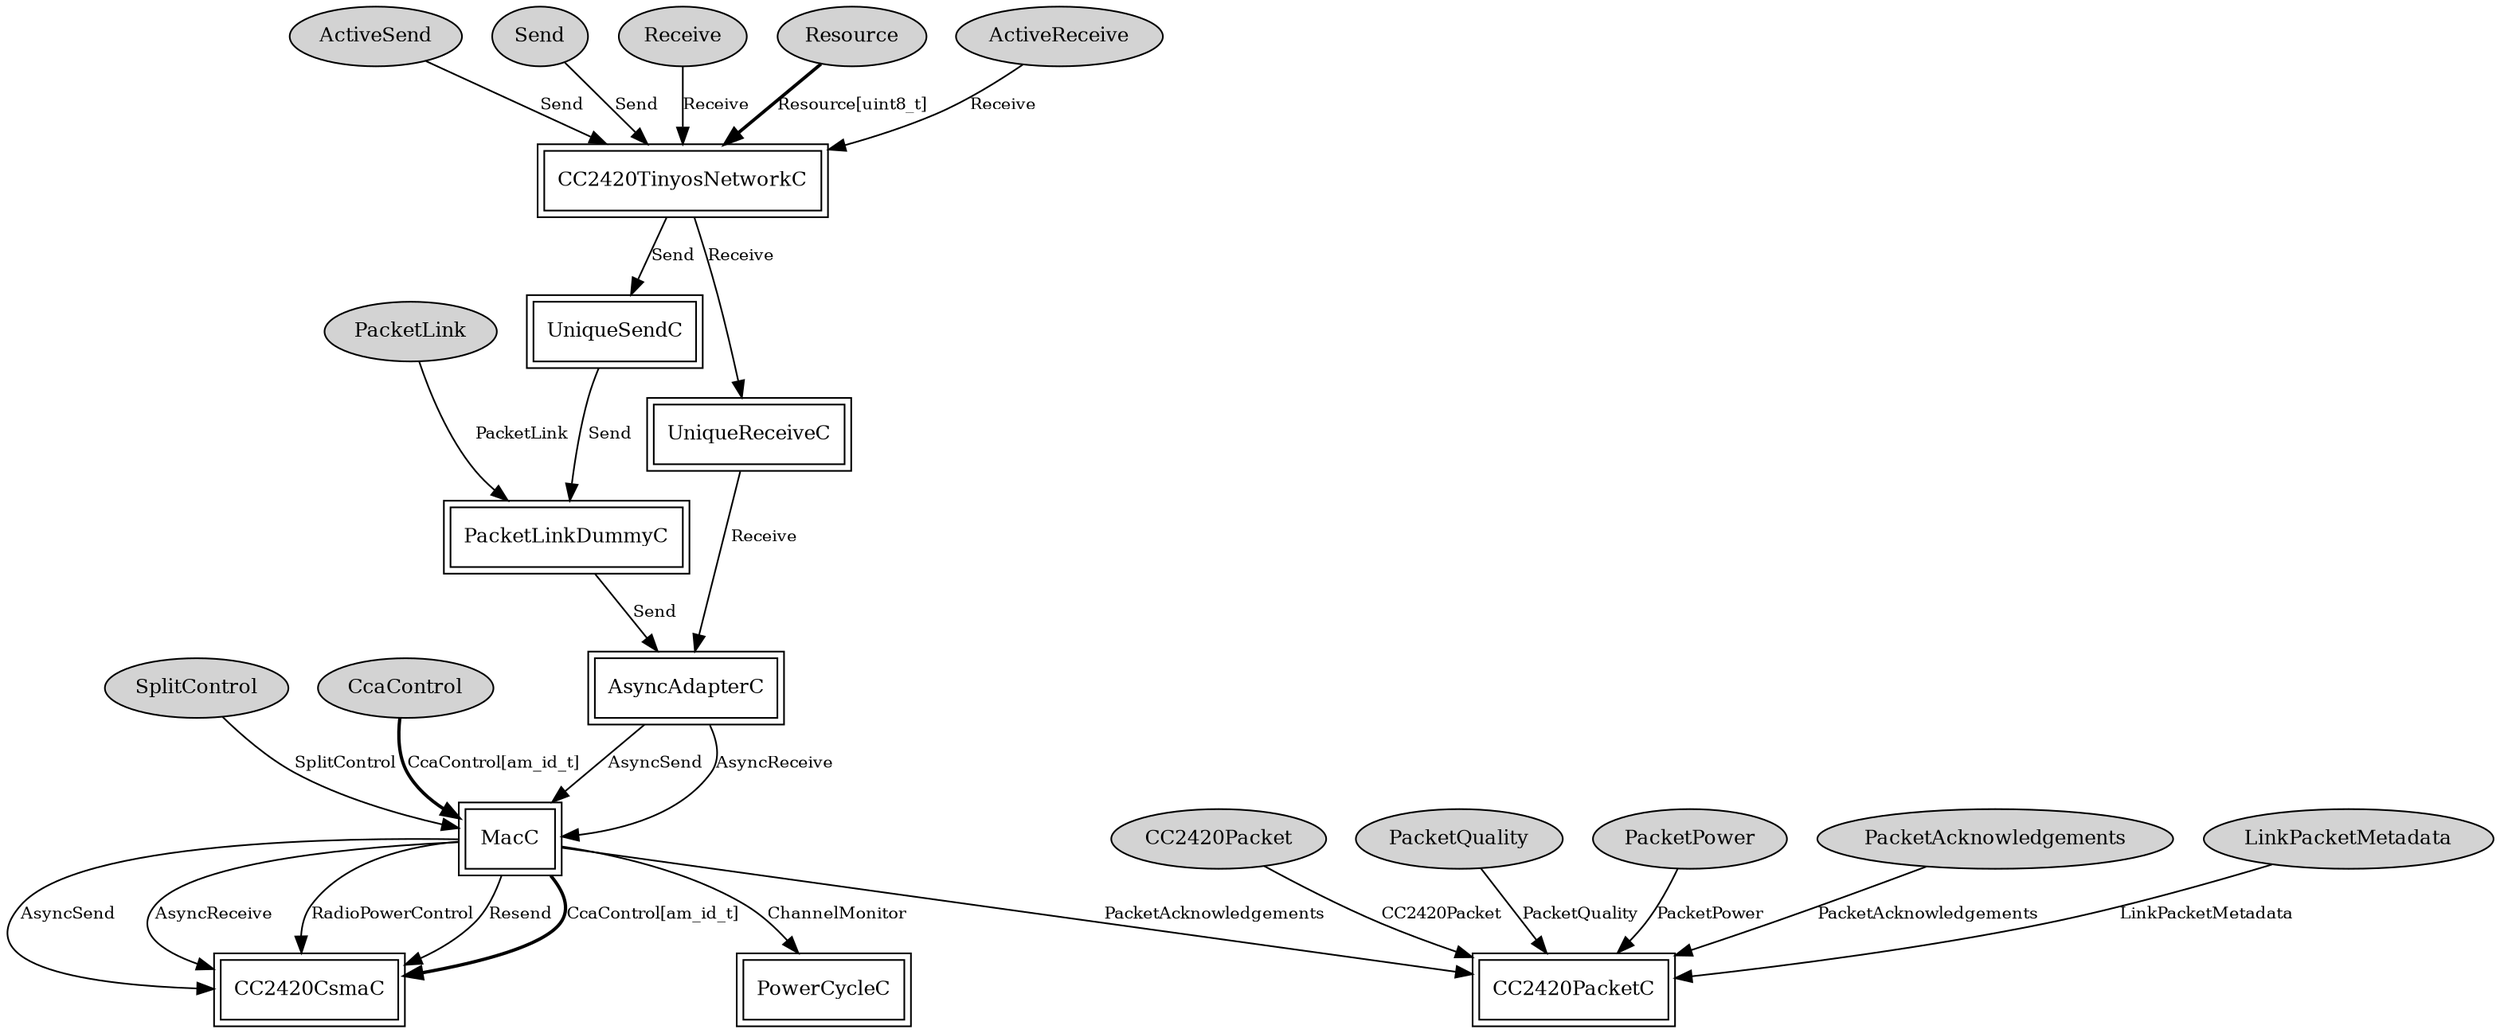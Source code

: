 digraph "CC2420RadioC" {
  n0x2b7f5c1103c8 [shape=ellipse, style=filled, label="SplitControl", fontsize=12];
  "MacC" [fontsize=12, shape=box,peripheries=2, URL="../chtml/MacC.html"];
  n0x2b7f5c10c678 [shape=ellipse, style=filled, label="CC2420Packet", fontsize=12];
  "CC2420PacketC" [fontsize=12, shape=box,peripheries=2, URL="../chtml/CC2420PacketC.html"];
  n0x2b7f5c10d340 [shape=ellipse, style=filled, label="ActiveSend", fontsize=12];
  "CC2420TinyosNetworkC" [fontsize=12, shape=box,peripheries=2, URL="../chtml/tos.chips.cc2420.lowpan.CC2420TinyosNetworkC.html"];
  n0x2b7f5c10e020 [shape=ellipse, style=filled, label="Send", fontsize=12];
  "CC2420TinyosNetworkC" [fontsize=12, shape=box,peripheries=2, URL="../chtml/tos.chips.cc2420.lowpan.CC2420TinyosNetworkC.html"];
  n0x2b7f5c107ae8 [shape=ellipse, style=filled, label="CcaControl", fontsize=12];
  "MacC" [fontsize=12, shape=box,peripheries=2, URL="../chtml/MacC.html"];
  n0x2b7f5c10ec20 [shape=ellipse, style=filled, label="Receive", fontsize=12];
  "CC2420TinyosNetworkC" [fontsize=12, shape=box,peripheries=2, URL="../chtml/tos.chips.cc2420.lowpan.CC2420TinyosNetworkC.html"];
  n0x2b7f5c1080c0 [shape=ellipse, style=filled, label="PacketQuality", fontsize=12];
  "CC2420PacketC" [fontsize=12, shape=box,peripheries=2, URL="../chtml/CC2420PacketC.html"];
  n0x2b7f5c1086c8 [shape=ellipse, style=filled, label="PacketPower", fontsize=12];
  "CC2420PacketC" [fontsize=12, shape=box,peripheries=2, URL="../chtml/CC2420PacketC.html"];
  n0x2b7f5c10b4d0 [shape=ellipse, style=filled, label="PacketAcknowledgements", fontsize=12];
  "CC2420PacketC" [fontsize=12, shape=box,peripheries=2, URL="../chtml/CC2420PacketC.html"];
  n0x2b7f5c10f408 [shape=ellipse, style=filled, label="Resource", fontsize=12];
  "CC2420TinyosNetworkC" [fontsize=12, shape=box,peripheries=2, URL="../chtml/tos.chips.cc2420.lowpan.CC2420TinyosNetworkC.html"];
  n0x2b7f5c10c060 [shape=ellipse, style=filled, label="ActiveReceive", fontsize=12];
  "CC2420TinyosNetworkC" [fontsize=12, shape=box,peripheries=2, URL="../chtml/tos.chips.cc2420.lowpan.CC2420TinyosNetworkC.html"];
  n0x2b7f5c10a458 [shape=ellipse, style=filled, label="PacketLink", fontsize=12];
  "PacketLinkDummyC" [fontsize=12, shape=box,peripheries=2, URL="../chtml/tos.chips.cc2420.link.PacketLinkDummyC.html"];
  n0x2b7f5c10be30 [shape=ellipse, style=filled, label="LinkPacketMetadata", fontsize=12];
  "CC2420PacketC" [fontsize=12, shape=box,peripheries=2, URL="../chtml/CC2420PacketC.html"];
  "CC2420TinyosNetworkC" [fontsize=12, shape=box,peripheries=2, URL="../chtml/tos.chips.cc2420.lowpan.CC2420TinyosNetworkC.html"];
  "UniqueSendC" [fontsize=12, shape=box,peripheries=2, URL="../chtml/tos.chips.cc2420.unique.UniqueSendC.html"];
  "UniqueSendC" [fontsize=12, shape=box,peripheries=2, URL="../chtml/tos.chips.cc2420.unique.UniqueSendC.html"];
  "PacketLinkDummyC" [fontsize=12, shape=box,peripheries=2, URL="../chtml/tos.chips.cc2420.link.PacketLinkDummyC.html"];
  "PacketLinkDummyC" [fontsize=12, shape=box,peripheries=2, URL="../chtml/tos.chips.cc2420.link.PacketLinkDummyC.html"];
  "AsyncAdapterC" [fontsize=12, shape=box,peripheries=2, URL="../chtml/AsyncAdapterC.html"];
  "AsyncAdapterC" [fontsize=12, shape=box,peripheries=2, URL="../chtml/AsyncAdapterC.html"];
  "MacC" [fontsize=12, shape=box,peripheries=2, URL="../chtml/MacC.html"];
  "MacC" [fontsize=12, shape=box,peripheries=2, URL="../chtml/MacC.html"];
  "CC2420CsmaC" [fontsize=12, shape=box,peripheries=2, URL="../chtml/CC2420CsmaC.html"];
  "CC2420TinyosNetworkC" [fontsize=12, shape=box,peripheries=2, URL="../chtml/tos.chips.cc2420.lowpan.CC2420TinyosNetworkC.html"];
  "UniqueReceiveC" [fontsize=12, shape=box,peripheries=2, URL="../chtml/tos.chips.cc2420.unique.UniqueReceiveC.html"];
  "UniqueReceiveC" [fontsize=12, shape=box,peripheries=2, URL="../chtml/tos.chips.cc2420.unique.UniqueReceiveC.html"];
  "AsyncAdapterC" [fontsize=12, shape=box,peripheries=2, URL="../chtml/AsyncAdapterC.html"];
  "AsyncAdapterC" [fontsize=12, shape=box,peripheries=2, URL="../chtml/AsyncAdapterC.html"];
  "MacC" [fontsize=12, shape=box,peripheries=2, URL="../chtml/MacC.html"];
  "MacC" [fontsize=12, shape=box,peripheries=2, URL="../chtml/MacC.html"];
  "CC2420CsmaC" [fontsize=12, shape=box,peripheries=2, URL="../chtml/CC2420CsmaC.html"];
  "MacC" [fontsize=12, shape=box,peripheries=2, URL="../chtml/MacC.html"];
  "MacC" [fontsize=12, shape=box,peripheries=2, URL="../chtml/MacC.html"];
  "PowerCycleC" [fontsize=12, shape=box,peripheries=2, URL="../chtml/PowerCycleC.html"];
  "MacC" [fontsize=12, shape=box,peripheries=2, URL="../chtml/MacC.html"];
  "CC2420CsmaC" [fontsize=12, shape=box,peripheries=2, URL="../chtml/CC2420CsmaC.html"];
  "MacC" [fontsize=12, shape=box,peripheries=2, URL="../chtml/MacC.html"];
  "CC2420CsmaC" [fontsize=12, shape=box,peripheries=2, URL="../chtml/CC2420CsmaC.html"];
  "MacC" [fontsize=12, shape=box,peripheries=2, URL="../chtml/MacC.html"];
  "CC2420CsmaC" [fontsize=12, shape=box,peripheries=2, URL="../chtml/CC2420CsmaC.html"];
  "n0x2b7f5c1103c8" -> "MacC" [label="SplitControl", URL="../ihtml/tos.interfaces.SplitControl.html", fontsize=10];
  "n0x2b7f5c10c678" -> "CC2420PacketC" [label="CC2420Packet", URL="../ihtml/tos.chips.cc2420.interfaces.CC2420Packet.html", fontsize=10];
  "n0x2b7f5c10d340" -> "CC2420TinyosNetworkC" [label="Send", URL="../ihtml/tos.interfaces.Send.html", fontsize=10];
  "n0x2b7f5c10e020" -> "CC2420TinyosNetworkC" [label="Send", URL="../ihtml/tos.interfaces.Send.html", fontsize=10];
  "n0x2b7f5c107ae8" -> "MacC" [label="CcaControl[am_id_t]", style=bold, URL="../ihtml/CcaControl.html", fontsize=10];
  "n0x2b7f5c10ec20" -> "CC2420TinyosNetworkC" [label="Receive", URL="../ihtml/tos.interfaces.Receive.html", fontsize=10];
  "n0x2b7f5c1080c0" -> "CC2420PacketC" [label="PacketQuality", URL="../ihtml/PacketQuality.html", fontsize=10];
  "n0x2b7f5c1086c8" -> "CC2420PacketC" [label="PacketPower", URL="../ihtml/PacketPower.html", fontsize=10];
  "n0x2b7f5c10b4d0" -> "CC2420PacketC" [label="PacketAcknowledgements", URL="../ihtml/tos.interfaces.PacketAcknowledgements.html", fontsize=10];
  "n0x2b7f5c10f408" -> "CC2420TinyosNetworkC" [label="Resource[uint8_t]", style=bold, URL="../ihtml/tos.interfaces.Resource.html", fontsize=10];
  "n0x2b7f5c10c060" -> "CC2420TinyosNetworkC" [label="Receive", URL="../ihtml/tos.interfaces.Receive.html", fontsize=10];
  "n0x2b7f5c10a458" -> "PacketLinkDummyC" [label="PacketLink", URL="../ihtml/tos.interfaces.PacketLink.html", fontsize=10];
  "n0x2b7f5c10be30" -> "CC2420PacketC" [label="LinkPacketMetadata", URL="../ihtml/tos.interfaces.LinkPacketMetadata.html", fontsize=10];
  "CC2420TinyosNetworkC" -> "UniqueSendC" [label="Send", URL="../ihtml/tos.interfaces.Send.html", fontsize=10];
  "UniqueSendC" -> "PacketLinkDummyC" [label="Send", URL="../ihtml/tos.interfaces.Send.html", fontsize=10];
  "PacketLinkDummyC" -> "AsyncAdapterC" [label="Send", URL="../ihtml/tos.interfaces.Send.html", fontsize=10];
  "AsyncAdapterC" -> "MacC" [label="AsyncSend", URL="../ihtml/AsyncSend.html", fontsize=10];
  "MacC" -> "CC2420CsmaC" [label="AsyncSend", URL="../ihtml/AsyncSend.html", fontsize=10];
  "CC2420TinyosNetworkC" -> "UniqueReceiveC" [label="Receive", URL="../ihtml/tos.interfaces.Receive.html", fontsize=10];
  "UniqueReceiveC" -> "AsyncAdapterC" [label="Receive", URL="../ihtml/tos.interfaces.Receive.html", fontsize=10];
  "AsyncAdapterC" -> "MacC" [label="AsyncReceive", URL="../ihtml/AsyncReceive.html", fontsize=10];
  "MacC" -> "CC2420CsmaC" [label="AsyncReceive", URL="../ihtml/AsyncReceive.html", fontsize=10];
  "MacC" -> "CC2420PacketC" [label="PacketAcknowledgements", URL="../ihtml/tos.interfaces.PacketAcknowledgements.html", fontsize=10];
  "MacC" -> "PowerCycleC" [label="ChannelMonitor", URL="../ihtml/ChannelMonitor.html", fontsize=10];
  "MacC" -> "CC2420CsmaC" [label="RadioPowerControl", URL="../ihtml/RadioPowerControl.html", fontsize=10];
  "MacC" -> "CC2420CsmaC" [label="Resend", URL="../ihtml/Resend.html", fontsize=10];
  "MacC" -> "CC2420CsmaC" [label="CcaControl[am_id_t]", style=bold, URL="../ihtml/CcaControl.html", fontsize=10];
}
